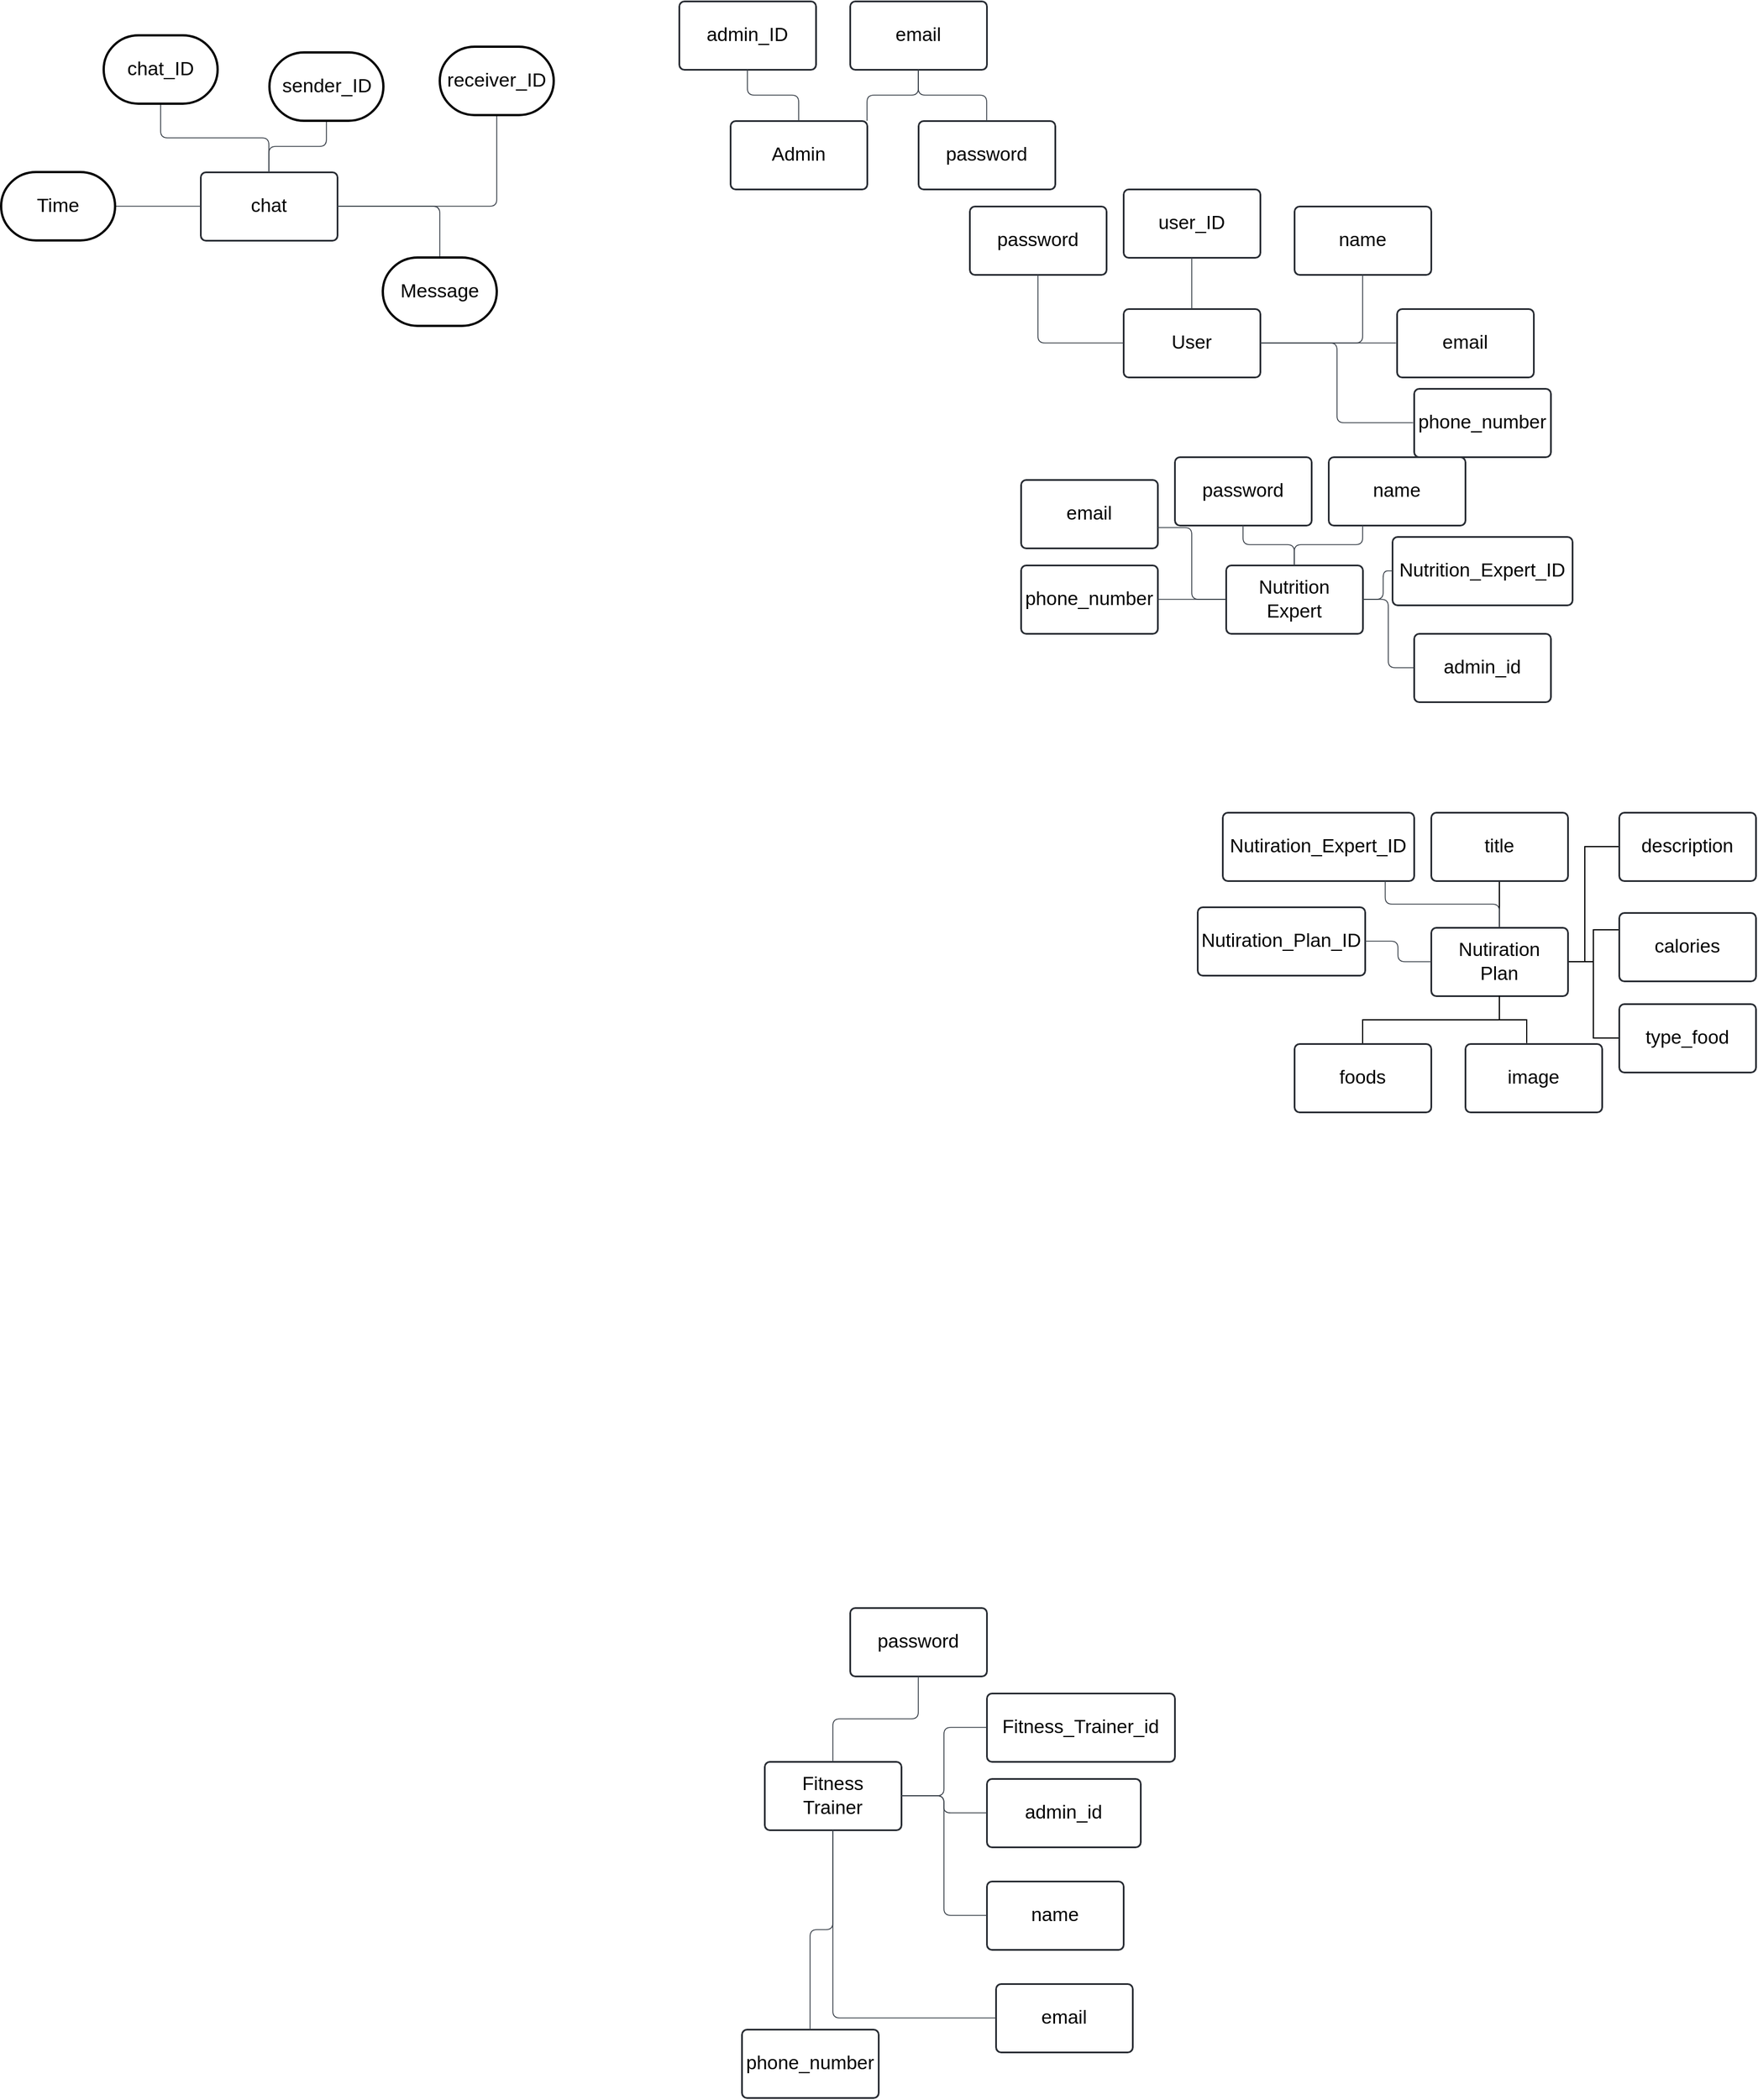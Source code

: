 <mxfile version="26.2.13">
  <diagram name="Page-1" id="hcpHZ6ccYuUKKbrcM0zQ">
    <mxGraphModel dx="2732" dy="2181" grid="1" gridSize="10" guides="1" tooltips="1" connect="1" arrows="1" fold="1" page="1" pageScale="1" pageWidth="583" pageHeight="827" math="0" shadow="0">
      <root>
        <mxCell id="0" />
        <mxCell id="1" parent="0" />
        <mxCell id="k14v_txheM4Cf3BcGJJy-1" value="Admin" style="html=1;overflow=block;blockSpacing=1;whiteSpace=wrap;fontSize=16.7;spacing=3.8;strokeColor=#282c33;strokeOpacity=100;fillOpacity=0;rounded=1;absoluteArcSize=1;arcSize=9;fillColor=#000000;strokeWidth=1.5;lucidId=hb4.vyTk6asr;" vertex="1" parent="1">
          <mxGeometry x="-570" y="-1155" width="120" height="60" as="geometry" />
        </mxCell>
        <mxCell id="k14v_txheM4Cf3BcGJJy-2" value="admin_ID" style="html=1;overflow=block;blockSpacing=1;whiteSpace=wrap;fontSize=16.7;spacing=3.8;strokeColor=#282c33;strokeOpacity=100;fillOpacity=0;rounded=1;absoluteArcSize=1;arcSize=9;fillColor=#000000;strokeWidth=1.5;lucidId=Nj4.BmFv3V2U;" vertex="1" parent="1">
          <mxGeometry x="-615" y="-1260" width="120" height="60" as="geometry" />
        </mxCell>
        <mxCell id="k14v_txheM4Cf3BcGJJy-3" value="email" style="html=1;overflow=block;blockSpacing=1;whiteSpace=wrap;fontSize=16.7;spacing=3.8;strokeColor=#282c33;strokeOpacity=100;fillOpacity=0;rounded=1;absoluteArcSize=1;arcSize=9;fillColor=#000000;strokeWidth=1.5;lucidId=Sj4.rrasUql9;" vertex="1" parent="1">
          <mxGeometry x="-465" y="-1260" width="120" height="60" as="geometry" />
        </mxCell>
        <mxCell id="k14v_txheM4Cf3BcGJJy-4" value="password" style="html=1;overflow=block;blockSpacing=1;whiteSpace=wrap;fontSize=16.7;spacing=3.8;strokeColor=#282c33;strokeOpacity=100;fillOpacity=0;rounded=1;absoluteArcSize=1;arcSize=9;fillColor=#000000;strokeWidth=1.5;lucidId=Xj4.w3MiI6cZ;" vertex="1" parent="1">
          <mxGeometry x="-405" y="-1155" width="120" height="60" as="geometry" />
        </mxCell>
        <mxCell id="k14v_txheM4Cf3BcGJJy-5" value="" style="html=1;jettySize=18;whiteSpace=wrap;fontSize=13;strokeColor=#3a414a;strokeOpacity=100;strokeWidth=0.8;rounded=1;arcSize=12;edgeStyle=orthogonalEdgeStyle;startArrow=none;endArrow=none;exitX=0.5;exitY=0;exitPerimeter=0;entryX=0.5;entryY=1;entryPerimeter=0;lucidId=Bk4.I4kPWUiC;" edge="1" parent="1" source="k14v_txheM4Cf3BcGJJy-1" target="k14v_txheM4Cf3BcGJJy-2">
          <mxGeometry width="100" height="100" relative="1" as="geometry">
            <Array as="points" />
          </mxGeometry>
        </mxCell>
        <mxCell id="k14v_txheM4Cf3BcGJJy-6" value="" style="html=1;jettySize=18;whiteSpace=wrap;fontSize=13;strokeColor=#3a414a;strokeOpacity=100;strokeWidth=0.8;rounded=1;arcSize=12;edgeStyle=orthogonalEdgeStyle;startArrow=none;endArrow=none;exitX=1;exitY=0;exitPerimeter=0;entryX=0.5;entryY=1;entryPerimeter=0;lucidId=Gk4.zLGk2b7G;" edge="1" parent="1" source="k14v_txheM4Cf3BcGJJy-1" target="k14v_txheM4Cf3BcGJJy-3">
          <mxGeometry width="100" height="100" relative="1" as="geometry">
            <Array as="points" />
          </mxGeometry>
        </mxCell>
        <mxCell id="k14v_txheM4Cf3BcGJJy-7" value="" style="html=1;jettySize=18;whiteSpace=wrap;fontSize=13;strokeColor=#3a414a;strokeOpacity=100;strokeWidth=0.8;rounded=1;arcSize=12;edgeStyle=orthogonalEdgeStyle;startArrow=none;endArrow=none;exitX=0.5;exitY=0;exitPerimeter=0;entryX=0.5;entryY=1;entryPerimeter=0;lucidId=Rk4.hTupNM2a;" edge="1" parent="1" source="k14v_txheM4Cf3BcGJJy-4" target="k14v_txheM4Cf3BcGJJy-3">
          <mxGeometry width="100" height="100" relative="1" as="geometry">
            <Array as="points" />
          </mxGeometry>
        </mxCell>
        <mxCell id="k14v_txheM4Cf3BcGJJy-8" value="User" style="html=1;overflow=block;blockSpacing=1;whiteSpace=wrap;fontSize=16.7;spacing=3.8;strokeColor=#282c33;strokeOpacity=100;fillOpacity=0;rounded=1;absoluteArcSize=1;arcSize=9;fillColor=#000000;strokeWidth=1.5;lucidId=ub4.8B3P5FTU;" vertex="1" parent="1">
          <mxGeometry x="-225" y="-990" width="120" height="60" as="geometry" />
        </mxCell>
        <mxCell id="k14v_txheM4Cf3BcGJJy-9" value="Nutrition&#xa;Expert" style="html=1;overflow=block;blockSpacing=1;whiteSpace=wrap;fontSize=16.7;spacing=3.8;strokeColor=#282c33;strokeOpacity=100;fillOpacity=0;rounded=1;absoluteArcSize=1;arcSize=9;fillColor=#000000;strokeWidth=1.5;lucidId=1b4.JOl9O3yM;" vertex="1" parent="1">
          <mxGeometry x="-135" y="-765" width="120" height="60" as="geometry" />
        </mxCell>
        <mxCell id="k14v_txheM4Cf3BcGJJy-43" style="edgeStyle=orthogonalEdgeStyle;rounded=0;orthogonalLoop=1;jettySize=auto;html=1;entryX=0.5;entryY=1;entryDx=0;entryDy=0;endArrow=none;startFill=0;" edge="1" parent="1" source="k14v_txheM4Cf3BcGJJy-10" target="k14v_txheM4Cf3BcGJJy-36">
          <mxGeometry relative="1" as="geometry" />
        </mxCell>
        <mxCell id="k14v_txheM4Cf3BcGJJy-44" style="edgeStyle=orthogonalEdgeStyle;rounded=0;orthogonalLoop=1;jettySize=auto;html=1;endArrow=none;startFill=0;" edge="1" parent="1" source="k14v_txheM4Cf3BcGJJy-10" target="k14v_txheM4Cf3BcGJJy-35">
          <mxGeometry relative="1" as="geometry">
            <Array as="points">
              <mxPoint x="180" y="-417" />
              <mxPoint x="180" y="-518" />
            </Array>
          </mxGeometry>
        </mxCell>
        <mxCell id="k14v_txheM4Cf3BcGJJy-45" style="edgeStyle=orthogonalEdgeStyle;rounded=0;orthogonalLoop=1;jettySize=auto;html=1;entryX=0;entryY=0.25;entryDx=0;entryDy=0;endArrow=none;startFill=0;" edge="1" parent="1" source="k14v_txheM4Cf3BcGJJy-10" target="k14v_txheM4Cf3BcGJJy-34">
          <mxGeometry relative="1" as="geometry" />
        </mxCell>
        <mxCell id="k14v_txheM4Cf3BcGJJy-46" style="edgeStyle=orthogonalEdgeStyle;rounded=0;orthogonalLoop=1;jettySize=auto;html=1;entryX=0;entryY=0.5;entryDx=0;entryDy=0;endArrow=none;startFill=0;" edge="1" parent="1" source="k14v_txheM4Cf3BcGJJy-10" target="k14v_txheM4Cf3BcGJJy-33">
          <mxGeometry relative="1" as="geometry" />
        </mxCell>
        <mxCell id="k14v_txheM4Cf3BcGJJy-48" style="edgeStyle=orthogonalEdgeStyle;rounded=0;orthogonalLoop=1;jettySize=auto;html=1;entryX=0.5;entryY=0;entryDx=0;entryDy=0;endArrow=none;endFill=1;startFill=0;" edge="1" parent="1" source="k14v_txheM4Cf3BcGJJy-10" target="k14v_txheM4Cf3BcGJJy-40">
          <mxGeometry relative="1" as="geometry" />
        </mxCell>
        <mxCell id="k14v_txheM4Cf3BcGJJy-10" value="Nutiration&#xa;Plan" style="html=1;overflow=block;blockSpacing=1;whiteSpace=wrap;fontSize=16.7;spacing=3.8;strokeColor=#282c33;strokeOpacity=100;fillOpacity=0;rounded=1;absoluteArcSize=1;arcSize=9;fillColor=#000000;strokeWidth=1.5;lucidId=Dd4.VWxQukpK;" vertex="1" parent="1">
          <mxGeometry x="45" y="-447" width="120" height="60" as="geometry" />
        </mxCell>
        <mxCell id="k14v_txheM4Cf3BcGJJy-11" value="user_ID" style="html=1;overflow=block;blockSpacing=1;whiteSpace=wrap;fontSize=16.7;spacing=3.8;strokeColor=#282c33;strokeOpacity=100;fillOpacity=0;rounded=1;absoluteArcSize=1;arcSize=9;fillColor=#000000;strokeWidth=1.5;lucidId=cl4.T-l417Cw;" vertex="1" parent="1">
          <mxGeometry x="-225" y="-1095" width="120" height="60" as="geometry" />
        </mxCell>
        <mxCell id="k14v_txheM4Cf3BcGJJy-12" value="" style="html=1;jettySize=18;whiteSpace=wrap;fontSize=13;strokeColor=#3a414a;strokeOpacity=100;strokeWidth=0.8;rounded=1;arcSize=12;edgeStyle=orthogonalEdgeStyle;startArrow=none;endArrow=none;exitX=0.5;exitY=0;exitPerimeter=0;entryX=0.5;entryY=1;entryPerimeter=0;lucidId=Tl4.tdSYJboX;" edge="1" parent="1" source="k14v_txheM4Cf3BcGJJy-8" target="k14v_txheM4Cf3BcGJJy-11">
          <mxGeometry width="100" height="100" relative="1" as="geometry">
            <Array as="points" />
          </mxGeometry>
        </mxCell>
        <mxCell id="k14v_txheM4Cf3BcGJJy-13" value="name" style="html=1;overflow=block;blockSpacing=1;whiteSpace=wrap;fontSize=16.7;spacing=3.8;strokeColor=#282c33;strokeOpacity=100;fillOpacity=0;rounded=1;absoluteArcSize=1;arcSize=9;fillColor=#000000;strokeWidth=1.5;lucidId=6l4.-MNjC_vN;" vertex="1" parent="1">
          <mxGeometry x="-75" y="-1080" width="120" height="60" as="geometry" />
        </mxCell>
        <mxCell id="k14v_txheM4Cf3BcGJJy-14" value="" style="html=1;jettySize=18;whiteSpace=wrap;fontSize=13;strokeColor=#3a414a;strokeOpacity=100;strokeWidth=0.8;rounded=1;arcSize=12;edgeStyle=orthogonalEdgeStyle;startArrow=none;endArrow=none;exitX=1;exitY=0.5;exitPerimeter=0;entryX=0.5;entryY=1;entryPerimeter=0;lucidId=wm4.OwUb2Ibn;" edge="1" parent="1" source="k14v_txheM4Cf3BcGJJy-8" target="k14v_txheM4Cf3BcGJJy-13">
          <mxGeometry width="100" height="100" relative="1" as="geometry">
            <Array as="points" />
          </mxGeometry>
        </mxCell>
        <mxCell id="k14v_txheM4Cf3BcGJJy-15" value="email" style="html=1;overflow=block;blockSpacing=1;whiteSpace=wrap;fontSize=16.7;spacing=3.8;strokeColor=#282c33;strokeOpacity=100;fillOpacity=0;rounded=1;absoluteArcSize=1;arcSize=9;fillColor=#000000;strokeWidth=1.5;lucidId=Dm4.SMyEsqCw;" vertex="1" parent="1">
          <mxGeometry x="15" y="-990" width="120" height="60" as="geometry" />
        </mxCell>
        <mxCell id="k14v_txheM4Cf3BcGJJy-16" value="" style="html=1;jettySize=18;whiteSpace=wrap;fontSize=13;strokeColor=#3a414a;strokeOpacity=100;strokeWidth=0.8;rounded=1;arcSize=12;edgeStyle=orthogonalEdgeStyle;startArrow=none;endArrow=none;exitX=1.006;exitY=0.5;exitPerimeter=0;entryX=-0.006;entryY=0.5;entryPerimeter=0;lucidId=Om4.DYU~GO5D;" edge="1" parent="1" source="k14v_txheM4Cf3BcGJJy-8" target="k14v_txheM4Cf3BcGJJy-15">
          <mxGeometry width="100" height="100" relative="1" as="geometry">
            <Array as="points" />
          </mxGeometry>
        </mxCell>
        <mxCell id="k14v_txheM4Cf3BcGJJy-17" value="password" style="html=1;overflow=block;blockSpacing=1;whiteSpace=wrap;fontSize=16.7;spacing=3.8;strokeColor=#282c33;strokeOpacity=100;fillOpacity=0;rounded=1;absoluteArcSize=1;arcSize=9;fillColor=#000000;strokeWidth=1.5;lucidId=Vm4.rbRGy9mW;" vertex="1" parent="1">
          <mxGeometry x="-360" y="-1080" width="120" height="60" as="geometry" />
        </mxCell>
        <mxCell id="k14v_txheM4Cf3BcGJJy-18" value="" style="html=1;jettySize=18;whiteSpace=wrap;fontSize=13;strokeColor=#3a414a;strokeOpacity=100;strokeWidth=0.8;rounded=1;arcSize=12;edgeStyle=orthogonalEdgeStyle;startArrow=none;endArrow=none;exitX=0;exitY=0.5;exitPerimeter=0;entryX=0.5;entryY=1;entryPerimeter=0;lucidId=~m4.EF5y.aCc;" edge="1" parent="1" source="k14v_txheM4Cf3BcGJJy-8" target="k14v_txheM4Cf3BcGJJy-17">
          <mxGeometry width="100" height="100" relative="1" as="geometry">
            <Array as="points" />
          </mxGeometry>
        </mxCell>
        <mxCell id="k14v_txheM4Cf3BcGJJy-19" value="phone_number" style="html=1;overflow=block;blockSpacing=1;whiteSpace=wrap;fontSize=16.7;spacing=3.8;strokeColor=#282c33;strokeOpacity=100;fillOpacity=0;rounded=1;absoluteArcSize=1;arcSize=9;fillColor=#000000;strokeWidth=1.5;lucidId=kn4.R0cjuD.5;" vertex="1" parent="1">
          <mxGeometry x="30" y="-920" width="120" height="60" as="geometry" />
        </mxCell>
        <mxCell id="k14v_txheM4Cf3BcGJJy-20" value="" style="html=1;jettySize=18;whiteSpace=wrap;fontSize=13;strokeColor=#3a414a;strokeOpacity=100;strokeWidth=0.8;rounded=1;arcSize=12;edgeStyle=orthogonalEdgeStyle;startArrow=none;endArrow=none;exitX=1.006;exitY=0.5;exitPerimeter=0;entryX=-0.006;entryY=0.5;entryPerimeter=0;lucidId=tn4.gTeW8K1N;" edge="1" parent="1" source="k14v_txheM4Cf3BcGJJy-8" target="k14v_txheM4Cf3BcGJJy-19">
          <mxGeometry width="100" height="100" relative="1" as="geometry">
            <Array as="points" />
          </mxGeometry>
        </mxCell>
        <mxCell id="k14v_txheM4Cf3BcGJJy-21" value="Nutrition_Expert_ID" style="html=1;overflow=block;blockSpacing=1;whiteSpace=wrap;fontSize=16.7;spacing=3.8;strokeColor=#282c33;strokeOpacity=100;fillOpacity=0;rounded=1;absoluteArcSize=1;arcSize=9;fillColor=#000000;strokeWidth=1.5;lucidId=jo4.5yJuGAjk;" vertex="1" parent="1">
          <mxGeometry x="11" y="-790" width="158" height="60" as="geometry" />
        </mxCell>
        <mxCell id="k14v_txheM4Cf3BcGJJy-22" value="admin_id" style="html=1;overflow=block;blockSpacing=1;whiteSpace=wrap;fontSize=16.7;spacing=3.8;strokeColor=#282c33;strokeOpacity=100;fillOpacity=0;rounded=1;absoluteArcSize=1;arcSize=9;fillColor=#000000;strokeWidth=1.5;lucidId=5o4.SVC2BK7e;" vertex="1" parent="1">
          <mxGeometry x="30" y="-705" width="120" height="60" as="geometry" />
        </mxCell>
        <mxCell id="k14v_txheM4Cf3BcGJJy-23" value="name" style="html=1;overflow=block;blockSpacing=1;whiteSpace=wrap;fontSize=16.7;spacing=3.8;strokeColor=#282c33;strokeOpacity=100;fillOpacity=0;rounded=1;absoluteArcSize=1;arcSize=9;fillColor=#000000;strokeWidth=1.5;lucidId=bp4.pBYYGrTO;" vertex="1" parent="1">
          <mxGeometry x="-45" y="-860" width="120" height="60" as="geometry" />
        </mxCell>
        <mxCell id="k14v_txheM4Cf3BcGJJy-24" value="email" style="html=1;overflow=block;blockSpacing=1;whiteSpace=wrap;fontSize=16.7;spacing=3.8;strokeColor=#282c33;strokeOpacity=100;fillOpacity=0;rounded=1;absoluteArcSize=1;arcSize=9;fillColor=#000000;strokeWidth=1.5;lucidId=hp4.9bw_MthD;" vertex="1" parent="1">
          <mxGeometry x="-315" y="-840" width="120" height="60" as="geometry" />
        </mxCell>
        <mxCell id="k14v_txheM4Cf3BcGJJy-25" value="password" style="html=1;overflow=block;blockSpacing=1;whiteSpace=wrap;fontSize=16.7;spacing=3.8;strokeColor=#282c33;strokeOpacity=100;fillOpacity=0;rounded=1;absoluteArcSize=1;arcSize=9;fillColor=#000000;strokeWidth=1.5;lucidId=yp4.dL-oD~J-;" vertex="1" parent="1">
          <mxGeometry x="-180" y="-860" width="120" height="60" as="geometry" />
        </mxCell>
        <mxCell id="k14v_txheM4Cf3BcGJJy-26" value="phone_number" style="html=1;overflow=block;blockSpacing=1;whiteSpace=wrap;fontSize=16.7;spacing=3.8;strokeColor=#282c33;strokeOpacity=100;fillOpacity=0;rounded=1;absoluteArcSize=1;arcSize=9;fillColor=#000000;strokeWidth=1.5;lucidId=Hp4.tNCJLrxL;" vertex="1" parent="1">
          <mxGeometry x="-315" y="-765" width="120" height="60" as="geometry" />
        </mxCell>
        <mxCell id="k14v_txheM4Cf3BcGJJy-27" value="" style="html=1;jettySize=18;whiteSpace=wrap;fontSize=13;strokeColor=#3a414a;strokeOpacity=100;strokeWidth=0.8;rounded=1;arcSize=12;edgeStyle=orthogonalEdgeStyle;startArrow=none;endArrow=none;exitX=0;exitY=0.5;exitPerimeter=0;entryX=1;entryY=0.5;entryPerimeter=0;lucidId=.p4.c7B96Kth;" edge="1" parent="1" source="k14v_txheM4Cf3BcGJJy-9" target="k14v_txheM4Cf3BcGJJy-26">
          <mxGeometry width="100" height="100" relative="1" as="geometry">
            <Array as="points" />
          </mxGeometry>
        </mxCell>
        <mxCell id="k14v_txheM4Cf3BcGJJy-28" value="" style="html=1;jettySize=18;whiteSpace=wrap;fontSize=13;strokeColor=#3a414a;strokeOpacity=100;strokeWidth=0.8;rounded=1;arcSize=12;edgeStyle=orthogonalEdgeStyle;startArrow=none;endArrow=none;exitX=0;exitY=0.5;exitPerimeter=0;entryX=1;entryY=0.7;entryPerimeter=0;lucidId=hq4.8QhY85hR;" edge="1" parent="1" source="k14v_txheM4Cf3BcGJJy-9" target="k14v_txheM4Cf3BcGJJy-24">
          <mxGeometry width="100" height="100" relative="1" as="geometry">
            <Array as="points" />
          </mxGeometry>
        </mxCell>
        <mxCell id="k14v_txheM4Cf3BcGJJy-29" value="" style="html=1;jettySize=18;whiteSpace=wrap;fontSize=13;strokeColor=#3a414a;strokeOpacity=100;strokeWidth=0.8;rounded=1;arcSize=12;edgeStyle=orthogonalEdgeStyle;startArrow=none;endArrow=none;exitX=0.5;exitY=0;exitPerimeter=0;entryX=0.5;entryY=1;entryPerimeter=0;lucidId=mq4.BUg~tpfU;" edge="1" parent="1" source="k14v_txheM4Cf3BcGJJy-9" target="k14v_txheM4Cf3BcGJJy-25">
          <mxGeometry width="100" height="100" relative="1" as="geometry">
            <Array as="points" />
          </mxGeometry>
        </mxCell>
        <mxCell id="k14v_txheM4Cf3BcGJJy-30" value="" style="html=1;jettySize=18;whiteSpace=wrap;fontSize=13;strokeColor=#3a414a;strokeOpacity=100;strokeWidth=0.8;rounded=1;arcSize=12;edgeStyle=orthogonalEdgeStyle;startArrow=none;endArrow=none;exitX=0.5;exitY=0;exitPerimeter=0;entryX=0.25;entryY=1;lucidId=uq4.dJmSWm2z;entryDx=0;entryDy=0;" edge="1" parent="1" source="k14v_txheM4Cf3BcGJJy-9" target="k14v_txheM4Cf3BcGJJy-23">
          <mxGeometry width="100" height="100" relative="1" as="geometry">
            <Array as="points" />
          </mxGeometry>
        </mxCell>
        <mxCell id="k14v_txheM4Cf3BcGJJy-31" value="" style="html=1;jettySize=18;whiteSpace=wrap;fontSize=13;strokeColor=#3a414a;strokeOpacity=100;strokeWidth=0.8;rounded=1;arcSize=12;edgeStyle=orthogonalEdgeStyle;startArrow=none;endArrow=none;exitX=1;exitY=0.5;exitPerimeter=0;entryX=0;entryY=0.5;entryPerimeter=0;lucidId=Aq4.-assQVr6;" edge="1" parent="1" source="k14v_txheM4Cf3BcGJJy-9" target="k14v_txheM4Cf3BcGJJy-21">
          <mxGeometry width="100" height="100" relative="1" as="geometry">
            <Array as="points" />
          </mxGeometry>
        </mxCell>
        <mxCell id="k14v_txheM4Cf3BcGJJy-32" value="" style="html=1;jettySize=18;whiteSpace=wrap;fontSize=13;strokeColor=#3a414a;strokeOpacity=100;strokeWidth=0.8;rounded=1;arcSize=12;edgeStyle=orthogonalEdgeStyle;startArrow=none;endArrow=none;exitX=1;exitY=0.5;exitPerimeter=0;entryX=0;entryY=0.5;entryPerimeter=0;lucidId=Jq4.7JjkDNJj;" edge="1" parent="1" source="k14v_txheM4Cf3BcGJJy-9" target="k14v_txheM4Cf3BcGJJy-22">
          <mxGeometry width="100" height="100" relative="1" as="geometry">
            <Array as="points" />
          </mxGeometry>
        </mxCell>
        <mxCell id="k14v_txheM4Cf3BcGJJy-33" value="type_food" style="html=1;overflow=block;blockSpacing=1;whiteSpace=wrap;fontSize=16.7;spacing=3.8;strokeColor=#282c33;strokeOpacity=100;fillOpacity=0;rounded=1;absoluteArcSize=1;arcSize=9;fillColor=#000000;strokeWidth=1.5;lucidId=Vr4.kxyBdGOb;" vertex="1" parent="1">
          <mxGeometry x="210" y="-380" width="120" height="60" as="geometry" />
        </mxCell>
        <mxCell id="k14v_txheM4Cf3BcGJJy-34" value="calories" style="html=1;overflow=block;blockSpacing=1;whiteSpace=wrap;fontSize=16.7;spacing=3.8;strokeColor=#282c33;strokeOpacity=100;fillOpacity=0;rounded=1;absoluteArcSize=1;arcSize=9;fillColor=#000000;strokeWidth=1.5;lucidId=Wr4.r7PHUNw9;" vertex="1" parent="1">
          <mxGeometry x="210" y="-460" width="120" height="60" as="geometry" />
        </mxCell>
        <mxCell id="k14v_txheM4Cf3BcGJJy-35" value="description" style="html=1;overflow=block;blockSpacing=1;whiteSpace=wrap;fontSize=16.7;spacing=3.8;strokeColor=#282c33;strokeOpacity=100;fillOpacity=0;rounded=1;absoluteArcSize=1;arcSize=9;fillColor=#000000;strokeWidth=1.5;lucidId=Wr4.Wxobjl54;" vertex="1" parent="1">
          <mxGeometry x="210" y="-548" width="120" height="60" as="geometry" />
        </mxCell>
        <mxCell id="k14v_txheM4Cf3BcGJJy-36" value="title" style="html=1;overflow=block;blockSpacing=1;whiteSpace=wrap;fontSize=16.7;spacing=3.8;strokeColor=#282c33;strokeOpacity=100;fillOpacity=0;rounded=1;absoluteArcSize=1;arcSize=9;fillColor=#000000;strokeWidth=1.5;lucidId=Wr4.y0ivm8kx;" vertex="1" parent="1">
          <mxGeometry x="45" y="-548" width="120" height="60" as="geometry" />
        </mxCell>
        <mxCell id="k14v_txheM4Cf3BcGJJy-37" value="Nutiration_Expert_ID" style="html=1;overflow=block;blockSpacing=1;whiteSpace=wrap;fontSize=16.7;spacing=3.8;strokeColor=#282c33;strokeOpacity=100;fillOpacity=0;rounded=1;absoluteArcSize=1;arcSize=9;fillColor=#000000;strokeWidth=1.5;lucidId=Wr4.WvGKnIA~;" vertex="1" parent="1">
          <mxGeometry x="-138" y="-548" width="168" height="60" as="geometry" />
        </mxCell>
        <mxCell id="k14v_txheM4Cf3BcGJJy-38" value="Nutiration_Plan_ID" style="html=1;overflow=block;blockSpacing=1;whiteSpace=wrap;fontSize=16.7;spacing=3.8;strokeColor=#282c33;strokeOpacity=100;fillOpacity=0;rounded=1;absoluteArcSize=1;arcSize=9;fillColor=#000000;strokeWidth=1.5;lucidId=Xr4.vUyV~mmF;" vertex="1" parent="1">
          <mxGeometry x="-160" y="-465" width="147" height="60" as="geometry" />
        </mxCell>
        <mxCell id="k14v_txheM4Cf3BcGJJy-39" value="image" style="html=1;overflow=block;blockSpacing=1;whiteSpace=wrap;fontSize=16.7;spacing=3.8;strokeColor=#282c33;strokeOpacity=100;fillOpacity=0;rounded=1;absoluteArcSize=1;arcSize=9;fillColor=#000000;strokeWidth=1.5;lucidId=.t4.TPmFnzz3;" vertex="1" parent="1">
          <mxGeometry x="75" y="-345" width="120" height="60" as="geometry" />
        </mxCell>
        <mxCell id="k14v_txheM4Cf3BcGJJy-40" value="foods" style="html=1;overflow=block;blockSpacing=1;whiteSpace=wrap;fontSize=16.7;spacing=3.8;strokeColor=#282c33;strokeOpacity=100;fillOpacity=0;rounded=1;absoluteArcSize=1;arcSize=9;fillColor=#000000;strokeWidth=1.5;lucidId=ku4.mM~drQsk;" vertex="1" parent="1">
          <mxGeometry x="-75" y="-345" width="120" height="60" as="geometry" />
        </mxCell>
        <mxCell id="k14v_txheM4Cf3BcGJJy-41" value="" style="html=1;jettySize=18;whiteSpace=wrap;fontSize=13;strokeColor=#3a414a;strokeOpacity=100;strokeWidth=0.8;rounded=1;arcSize=12;edgeStyle=orthogonalEdgeStyle;startArrow=none;endArrow=none;exitX=0.5;exitY=0;exitPerimeter=0;entryX=0.85;entryY=1;entryPerimeter=0;lucidId=-u4.BW7Z5I2.;" edge="1" parent="1" source="k14v_txheM4Cf3BcGJJy-10" target="k14v_txheM4Cf3BcGJJy-37">
          <mxGeometry width="100" height="100" relative="1" as="geometry">
            <Array as="points" />
          </mxGeometry>
        </mxCell>
        <mxCell id="k14v_txheM4Cf3BcGJJy-42" value="" style="html=1;jettySize=18;whiteSpace=wrap;fontSize=13;strokeColor=#3a414a;strokeOpacity=100;strokeWidth=0.8;rounded=1;arcSize=12;edgeStyle=orthogonalEdgeStyle;startArrow=none;endArrow=none;exitX=0;exitY=0.5;exitPerimeter=0;entryX=1;entryY=0.5;lucidId=ov4.1g-JN4fb;entryDx=0;entryDy=0;" edge="1" parent="1" source="k14v_txheM4Cf3BcGJJy-10" target="k14v_txheM4Cf3BcGJJy-38">
          <mxGeometry width="100" height="100" relative="1" as="geometry">
            <Array as="points" />
          </mxGeometry>
        </mxCell>
        <mxCell id="k14v_txheM4Cf3BcGJJy-47" style="edgeStyle=orthogonalEdgeStyle;rounded=0;orthogonalLoop=1;jettySize=auto;html=1;entryX=0.45;entryY=-0.011;entryDx=0;entryDy=0;entryPerimeter=0;endArrow=none;startFill=0;" edge="1" parent="1" source="k14v_txheM4Cf3BcGJJy-10" target="k14v_txheM4Cf3BcGJJy-39">
          <mxGeometry relative="1" as="geometry" />
        </mxCell>
        <mxCell id="k14v_txheM4Cf3BcGJJy-49" value="chat" style="html=1;overflow=block;blockSpacing=1;whiteSpace=wrap;fontSize=16.7;spacing=3.8;strokeColor=#282c33;strokeOpacity=100;fillOpacity=0;rounded=1;absoluteArcSize=1;arcSize=9;fillColor=#000000;strokeWidth=1.5;lucidId=Aa4.6Gmrf4B5;" vertex="1" parent="1">
          <mxGeometry x="-1035" y="-1110" width="120" height="60" as="geometry" />
        </mxCell>
        <mxCell id="k14v_txheM4Cf3BcGJJy-55" value="" style="html=1;jettySize=18;whiteSpace=wrap;fontSize=13;strokeColor=#3a414a;strokeOpacity=100;strokeWidth=0.8;rounded=1;arcSize=12;edgeStyle=orthogonalEdgeStyle;startArrow=none;endArrow=none;exitX=0;exitY=0.5;exitPerimeter=0;entryX=1;entryY=0.5;entryPerimeter=0;lucidId=7h4..savkBz.;entryDx=0;entryDy=0;" edge="1" parent="1" source="k14v_txheM4Cf3BcGJJy-49" target="k14v_txheM4Cf3BcGJJy-75">
          <mxGeometry width="100" height="100" relative="1" as="geometry">
            <Array as="points" />
            <mxPoint x="-1090" y="-1080" as="targetPoint" />
          </mxGeometry>
        </mxCell>
        <mxCell id="k14v_txheM4Cf3BcGJJy-56" value="" style="html=1;jettySize=18;whiteSpace=wrap;fontSize=13;strokeColor=#3a414a;strokeOpacity=100;strokeWidth=0.8;rounded=1;arcSize=12;edgeStyle=orthogonalEdgeStyle;startArrow=none;endArrow=none;exitX=0.5;exitY=0;exitPerimeter=0;entryX=0.5;entryY=1;entryPerimeter=0;lucidId=gi4.UuPNpwAK;entryDx=0;entryDy=0;" edge="1" parent="1" source="k14v_txheM4Cf3BcGJJy-49" target="k14v_txheM4Cf3BcGJJy-76">
          <mxGeometry width="100" height="100" relative="1" as="geometry">
            <Array as="points" />
            <mxPoint x="-1080" y="-1140" as="targetPoint" />
          </mxGeometry>
        </mxCell>
        <mxCell id="k14v_txheM4Cf3BcGJJy-57" value="" style="html=1;jettySize=18;whiteSpace=wrap;fontSize=13;strokeColor=#3a414a;strokeOpacity=100;strokeWidth=0.8;rounded=1;arcSize=12;edgeStyle=orthogonalEdgeStyle;startArrow=none;endArrow=none;exitX=0.5;exitY=0;exitPerimeter=0;entryX=0.5;entryY=1;entryPerimeter=0;lucidId=wi4.hVW3zap1;entryDx=0;entryDy=0;" edge="1" parent="1" source="k14v_txheM4Cf3BcGJJy-49" target="k14v_txheM4Cf3BcGJJy-77">
          <mxGeometry width="100" height="100" relative="1" as="geometry">
            <Array as="points" />
            <mxPoint x="-930" y="-1140" as="targetPoint" />
          </mxGeometry>
        </mxCell>
        <mxCell id="k14v_txheM4Cf3BcGJJy-58" value="" style="html=1;jettySize=18;whiteSpace=wrap;fontSize=13;strokeColor=#3a414a;strokeOpacity=100;strokeWidth=0.8;rounded=1;arcSize=12;edgeStyle=orthogonalEdgeStyle;startArrow=none;endArrow=none;exitX=1;exitY=0.5;exitPerimeter=0;entryX=0.5;entryY=1;entryPerimeter=0;lucidId=Ii4._DBY6bai;entryDx=0;entryDy=0;" edge="1" parent="1" source="k14v_txheM4Cf3BcGJJy-49" target="k14v_txheM4Cf3BcGJJy-78">
          <mxGeometry width="100" height="100" relative="1" as="geometry">
            <Array as="points" />
            <mxPoint x="-780" y="-1140" as="targetPoint" />
          </mxGeometry>
        </mxCell>
        <mxCell id="k14v_txheM4Cf3BcGJJy-59" value="" style="html=1;jettySize=18;whiteSpace=wrap;fontSize=13;strokeColor=#3a414a;strokeOpacity=100;strokeWidth=0.8;rounded=1;arcSize=12;edgeStyle=orthogonalEdgeStyle;startArrow=none;endArrow=none;exitX=1;exitY=0.5;exitPerimeter=0;lucidId=6i4.wJq~u8gJ;entryX=0.5;entryY=0;entryDx=0;entryDy=0;entryPerimeter=0;" edge="1" parent="1" source="k14v_txheM4Cf3BcGJJy-49" target="k14v_txheM4Cf3BcGJJy-79">
          <mxGeometry width="100" height="100" relative="1" as="geometry">
            <Array as="points" />
            <mxPoint x="-825" y="-1040" as="targetPoint" />
          </mxGeometry>
        </mxCell>
        <mxCell id="k14v_txheM4Cf3BcGJJy-60" value="Fitness&#xa;Trainer" style="html=1;overflow=block;blockSpacing=1;whiteSpace=wrap;fontSize=16.7;spacing=3.8;strokeColor=#282c33;strokeOpacity=100;fillOpacity=0;rounded=1;absoluteArcSize=1;arcSize=9;fillColor=#000000;strokeWidth=1.5;lucidId=3d4.SDTrAAYC;" vertex="1" parent="1">
          <mxGeometry x="-540" y="285" width="120" height="60" as="geometry" />
        </mxCell>
        <mxCell id="k14v_txheM4Cf3BcGJJy-61" value="Fitness_Trainer_id" style="html=1;overflow=block;blockSpacing=1;whiteSpace=wrap;fontSize=16.7;spacing=3.8;strokeColor=#282c33;strokeOpacity=100;fillOpacity=0;rounded=1;absoluteArcSize=1;arcSize=9;fillColor=#000000;strokeWidth=1.5;lucidId=Zo5.alorDhba;" vertex="1" parent="1">
          <mxGeometry x="-345" y="225" width="165" height="60" as="geometry" />
        </mxCell>
        <mxCell id="k14v_txheM4Cf3BcGJJy-62" value="admin_id" style="html=1;overflow=block;blockSpacing=1;whiteSpace=wrap;fontSize=16.7;spacing=3.8;strokeColor=#282c33;strokeOpacity=100;fillOpacity=0;rounded=1;absoluteArcSize=1;arcSize=9;fillColor=#000000;strokeWidth=1.5;lucidId=8q5.570Jm0Rs;" vertex="1" parent="1">
          <mxGeometry x="-345" y="300" width="135" height="60" as="geometry" />
        </mxCell>
        <mxCell id="k14v_txheM4Cf3BcGJJy-63" value="name" style="html=1;overflow=block;blockSpacing=1;whiteSpace=wrap;fontSize=16.7;spacing=3.8;strokeColor=#282c33;strokeOpacity=100;fillOpacity=0;rounded=1;absoluteArcSize=1;arcSize=9;fillColor=#000000;strokeWidth=1.5;lucidId=kr5.kRt~M~ig;" vertex="1" parent="1">
          <mxGeometry x="-345" y="390" width="120" height="60" as="geometry" />
        </mxCell>
        <mxCell id="k14v_txheM4Cf3BcGJJy-64" value="email" style="html=1;overflow=block;blockSpacing=1;whiteSpace=wrap;fontSize=16.7;spacing=3.8;strokeColor=#282c33;strokeOpacity=100;fillOpacity=0;rounded=1;absoluteArcSize=1;arcSize=9;fillColor=#000000;strokeWidth=1.5;lucidId=Or5.ckbSnUcz;" vertex="1" parent="1">
          <mxGeometry x="-337" y="480" width="120" height="60" as="geometry" />
        </mxCell>
        <mxCell id="k14v_txheM4Cf3BcGJJy-65" value="password" style="html=1;overflow=block;blockSpacing=1;whiteSpace=wrap;fontSize=16.7;spacing=3.8;strokeColor=#282c33;strokeOpacity=100;fillOpacity=0;rounded=1;absoluteArcSize=1;arcSize=9;fillColor=#000000;strokeWidth=1.5;lucidId=Yr5.apCRp1Im;" vertex="1" parent="1">
          <mxGeometry x="-465" y="150" width="120" height="60" as="geometry" />
        </mxCell>
        <mxCell id="k14v_txheM4Cf3BcGJJy-66" value="phone_number" style="html=1;overflow=block;blockSpacing=1;whiteSpace=wrap;fontSize=16.7;spacing=3.8;strokeColor=#282c33;strokeOpacity=100;fillOpacity=0;rounded=1;absoluteArcSize=1;arcSize=9;fillColor=#000000;strokeWidth=1.5;lucidId=9r5.1L1osy26;" vertex="1" parent="1">
          <mxGeometry x="-560" y="520" width="120" height="60" as="geometry" />
        </mxCell>
        <mxCell id="k14v_txheM4Cf3BcGJJy-67" value="" style="html=1;jettySize=18;whiteSpace=wrap;fontSize=13;strokeColor=#3a414a;strokeOpacity=100;strokeWidth=0.8;rounded=1;arcSize=12;edgeStyle=orthogonalEdgeStyle;startArrow=none;endArrow=none;exitX=0.5;exitY=0;exitPerimeter=0;entryX=0.5;entryY=1;entryPerimeter=0;lucidId=us5.Jt5k790B;" edge="1" parent="1" source="k14v_txheM4Cf3BcGJJy-60" target="k14v_txheM4Cf3BcGJJy-65">
          <mxGeometry width="100" height="100" relative="1" as="geometry">
            <Array as="points" />
          </mxGeometry>
        </mxCell>
        <mxCell id="k14v_txheM4Cf3BcGJJy-68" value="" style="html=1;jettySize=18;whiteSpace=wrap;fontSize=13;strokeColor=#3a414a;strokeOpacity=100;strokeWidth=0.8;rounded=1;arcSize=12;edgeStyle=orthogonalEdgeStyle;startArrow=none;endArrow=none;exitX=1;exitY=0.5;exitPerimeter=0;entryX=0;entryY=0.5;entryPerimeter=0;lucidId=Bs5.VEPdkZv1;" edge="1" parent="1" source="k14v_txheM4Cf3BcGJJy-60" target="k14v_txheM4Cf3BcGJJy-61">
          <mxGeometry width="100" height="100" relative="1" as="geometry">
            <Array as="points" />
          </mxGeometry>
        </mxCell>
        <mxCell id="k14v_txheM4Cf3BcGJJy-69" value="" style="html=1;jettySize=18;whiteSpace=wrap;fontSize=13;strokeColor=#3a414a;strokeOpacity=100;strokeWidth=0.8;rounded=1;arcSize=12;edgeStyle=orthogonalEdgeStyle;startArrow=none;endArrow=none;exitX=1;exitY=0.5;exitPerimeter=0;entryX=0;entryY=0.5;entryPerimeter=0;lucidId=Is5.1R-aW-am;" edge="1" parent="1" source="k14v_txheM4Cf3BcGJJy-60" target="k14v_txheM4Cf3BcGJJy-62">
          <mxGeometry width="100" height="100" relative="1" as="geometry">
            <Array as="points" />
          </mxGeometry>
        </mxCell>
        <mxCell id="k14v_txheM4Cf3BcGJJy-70" value="" style="html=1;jettySize=18;whiteSpace=wrap;fontSize=13;strokeColor=#3a414a;strokeOpacity=100;strokeWidth=0.8;rounded=1;arcSize=12;edgeStyle=orthogonalEdgeStyle;startArrow=none;endArrow=none;exitX=1;exitY=0.5;exitPerimeter=0;entryX=0;entryY=0.5;entryPerimeter=0;lucidId=Os5.J5uZ53gJ;" edge="1" parent="1" source="k14v_txheM4Cf3BcGJJy-60" target="k14v_txheM4Cf3BcGJJy-63">
          <mxGeometry width="100" height="100" relative="1" as="geometry">
            <Array as="points" />
          </mxGeometry>
        </mxCell>
        <mxCell id="k14v_txheM4Cf3BcGJJy-71" value="" style="html=1;jettySize=18;whiteSpace=wrap;fontSize=13;strokeColor=#3a414a;strokeOpacity=100;strokeWidth=0.8;rounded=1;arcSize=12;edgeStyle=orthogonalEdgeStyle;startArrow=none;endArrow=none;exitX=0.5;exitY=1;exitPerimeter=0;entryX=0;entryY=0.5;entryPerimeter=0;lucidId=Us5.HyCibfQd;" edge="1" parent="1" source="k14v_txheM4Cf3BcGJJy-60" target="k14v_txheM4Cf3BcGJJy-64">
          <mxGeometry width="100" height="100" relative="1" as="geometry">
            <Array as="points" />
          </mxGeometry>
        </mxCell>
        <mxCell id="k14v_txheM4Cf3BcGJJy-72" value="" style="html=1;jettySize=18;whiteSpace=wrap;fontSize=13;strokeColor=#3a414a;strokeOpacity=100;strokeWidth=0.8;rounded=1;arcSize=12;edgeStyle=orthogonalEdgeStyle;startArrow=none;endArrow=none;exitX=0.5;exitY=1;exitPerimeter=0;entryX=0.5;entryY=0;entryPerimeter=0;lucidId=~s5.UFB_6NgP;" edge="1" parent="1" source="k14v_txheM4Cf3BcGJJy-60" target="k14v_txheM4Cf3BcGJJy-66">
          <mxGeometry width="100" height="100" relative="1" as="geometry">
            <Array as="points" />
          </mxGeometry>
        </mxCell>
        <mxCell id="k14v_txheM4Cf3BcGJJy-75" value="&lt;span style=&quot;font-size: 17px;&quot;&gt;Time&lt;/span&gt;" style="strokeWidth=2;html=1;shape=mxgraph.flowchart.terminator;whiteSpace=wrap;" vertex="1" parent="1">
          <mxGeometry x="-1210" y="-1110" width="100" height="60" as="geometry" />
        </mxCell>
        <mxCell id="k14v_txheM4Cf3BcGJJy-76" value="&lt;span style=&quot;font-size: 17px;&quot;&gt;chat_ID&lt;/span&gt;" style="strokeWidth=2;html=1;shape=mxgraph.flowchart.terminator;whiteSpace=wrap;" vertex="1" parent="1">
          <mxGeometry x="-1120" y="-1230" width="100" height="60" as="geometry" />
        </mxCell>
        <mxCell id="k14v_txheM4Cf3BcGJJy-77" value="&lt;span style=&quot;font-size: 17px;&quot;&gt;sender_ID&lt;/span&gt;" style="strokeWidth=2;html=1;shape=mxgraph.flowchart.terminator;whiteSpace=wrap;" vertex="1" parent="1">
          <mxGeometry x="-974.5" y="-1215" width="100" height="60" as="geometry" />
        </mxCell>
        <mxCell id="k14v_txheM4Cf3BcGJJy-78" value="&lt;span style=&quot;font-size: 17px;&quot;&gt;receiver_ID&lt;/span&gt;" style="strokeWidth=2;html=1;shape=mxgraph.flowchart.terminator;whiteSpace=wrap;" vertex="1" parent="1">
          <mxGeometry x="-825" y="-1220" width="100" height="60" as="geometry" />
        </mxCell>
        <mxCell id="k14v_txheM4Cf3BcGJJy-79" value="&lt;span style=&quot;font-size: 17px;&quot;&gt;Message&lt;/span&gt;" style="strokeWidth=2;html=1;shape=mxgraph.flowchart.terminator;whiteSpace=wrap;" vertex="1" parent="1">
          <mxGeometry x="-875" y="-1035" width="100" height="60" as="geometry" />
        </mxCell>
      </root>
    </mxGraphModel>
  </diagram>
</mxfile>
